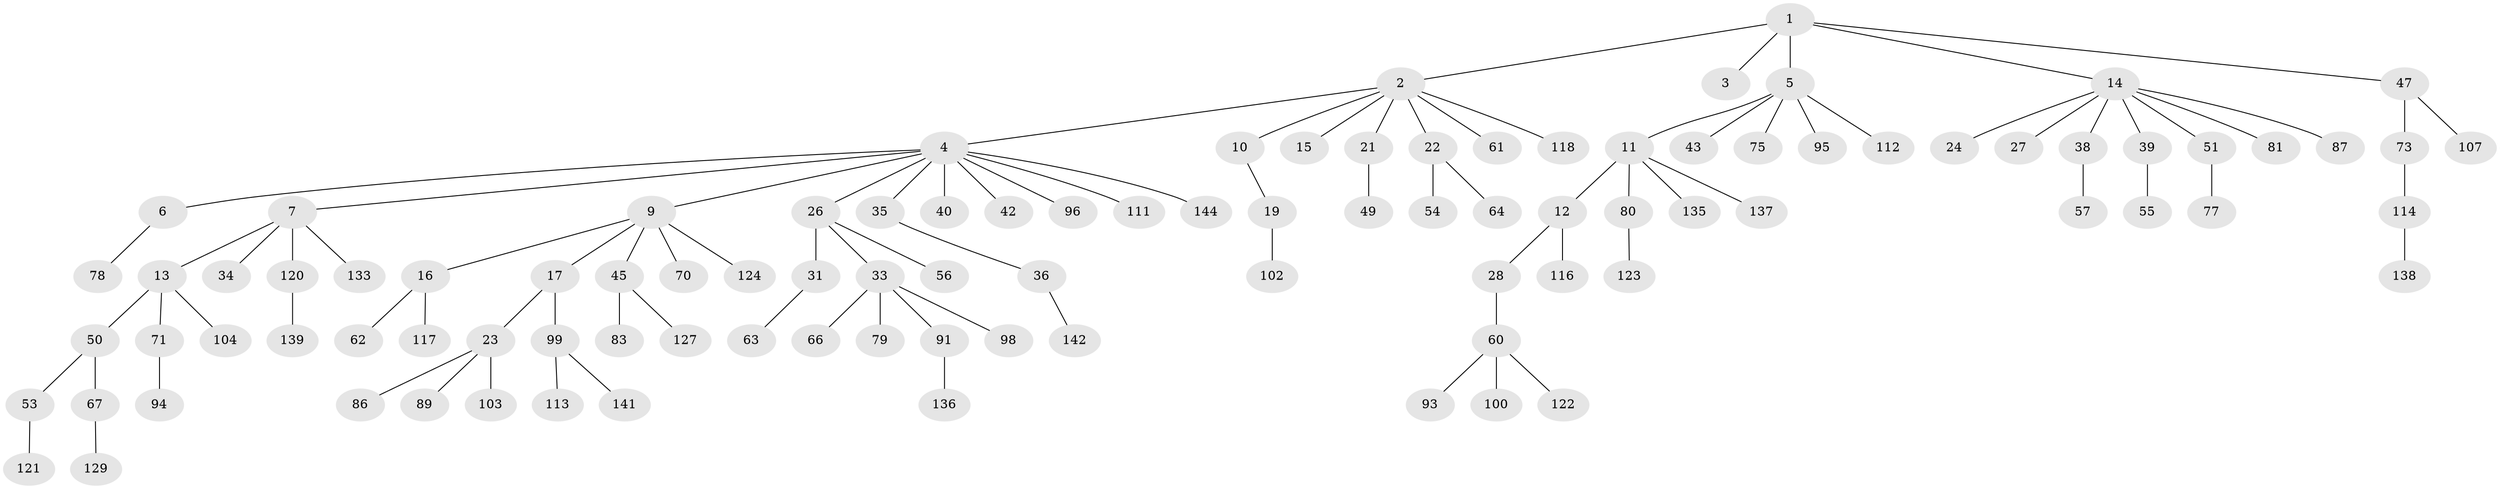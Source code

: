 // original degree distribution, {5: 0.020833333333333332, 6: 0.020833333333333332, 2: 0.19444444444444445, 8: 0.006944444444444444, 4: 0.09722222222222222, 3: 0.13194444444444445, 1: 0.5277777777777778}
// Generated by graph-tools (version 1.1) at 2025/42/03/06/25 10:42:04]
// undirected, 99 vertices, 98 edges
graph export_dot {
graph [start="1"]
  node [color=gray90,style=filled];
  1;
  2 [super="+20"];
  3 [super="+44"];
  4 [super="+8"];
  5 [super="+59"];
  6 [super="+110"];
  7 [super="+130"];
  9 [super="+18"];
  10 [super="+128"];
  11 [super="+29"];
  12 [super="+106"];
  13 [super="+74"];
  14 [super="+25"];
  15 [super="+97"];
  16 [super="+32"];
  17 [super="+58"];
  19;
  21 [super="+52"];
  22 [super="+30"];
  23 [super="+85"];
  24;
  26 [super="+41"];
  27 [super="+46"];
  28 [super="+115"];
  31;
  33 [super="+37"];
  34;
  35 [super="+88"];
  36 [super="+132"];
  38 [super="+48"];
  39;
  40;
  42;
  43;
  45 [super="+131"];
  47 [super="+65"];
  49;
  50 [super="+90"];
  51 [super="+101"];
  53 [super="+69"];
  54;
  55;
  56;
  57;
  60 [super="+92"];
  61;
  62 [super="+72"];
  63 [super="+105"];
  64 [super="+76"];
  66;
  67 [super="+68"];
  70;
  71 [super="+109"];
  73;
  75;
  77;
  78;
  79 [super="+84"];
  80 [super="+82"];
  81;
  83;
  86 [super="+119"];
  87;
  89;
  91 [super="+108"];
  93;
  94;
  95;
  96;
  98;
  99 [super="+134"];
  100;
  102;
  103;
  104;
  107;
  111 [super="+140"];
  112;
  113;
  114 [super="+125"];
  116;
  117;
  118;
  120;
  121;
  122 [super="+126"];
  123;
  124;
  127;
  129;
  133 [super="+143"];
  135;
  136;
  137;
  138;
  139;
  141;
  142;
  144;
  1 -- 2;
  1 -- 3;
  1 -- 5;
  1 -- 14;
  1 -- 47;
  2 -- 4;
  2 -- 10;
  2 -- 15;
  2 -- 21;
  2 -- 61;
  2 -- 118;
  2 -- 22;
  4 -- 6;
  4 -- 7;
  4 -- 9;
  4 -- 35;
  4 -- 42;
  4 -- 144;
  4 -- 96;
  4 -- 40;
  4 -- 26;
  4 -- 111;
  5 -- 11;
  5 -- 43;
  5 -- 112;
  5 -- 75;
  5 -- 95;
  6 -- 78;
  7 -- 13;
  7 -- 34;
  7 -- 120;
  7 -- 133;
  9 -- 16;
  9 -- 17;
  9 -- 45;
  9 -- 124;
  9 -- 70;
  10 -- 19;
  11 -- 12;
  11 -- 137;
  11 -- 80;
  11 -- 135;
  12 -- 28;
  12 -- 116;
  13 -- 50;
  13 -- 71;
  13 -- 104;
  14 -- 24;
  14 -- 39;
  14 -- 81;
  14 -- 87;
  14 -- 27;
  14 -- 38;
  14 -- 51;
  16 -- 117;
  16 -- 62;
  17 -- 23;
  17 -- 99;
  19 -- 102;
  21 -- 49;
  22 -- 54;
  22 -- 64;
  23 -- 89;
  23 -- 103;
  23 -- 86;
  26 -- 31;
  26 -- 33;
  26 -- 56;
  28 -- 60;
  31 -- 63;
  33 -- 79;
  33 -- 91;
  33 -- 66;
  33 -- 98;
  35 -- 36;
  36 -- 142;
  38 -- 57;
  39 -- 55;
  45 -- 83;
  45 -- 127;
  47 -- 107;
  47 -- 73;
  50 -- 53;
  50 -- 67;
  51 -- 77;
  53 -- 121;
  60 -- 122;
  60 -- 100;
  60 -- 93;
  67 -- 129;
  71 -- 94;
  73 -- 114;
  80 -- 123;
  91 -- 136;
  99 -- 113;
  99 -- 141;
  114 -- 138;
  120 -- 139;
}
